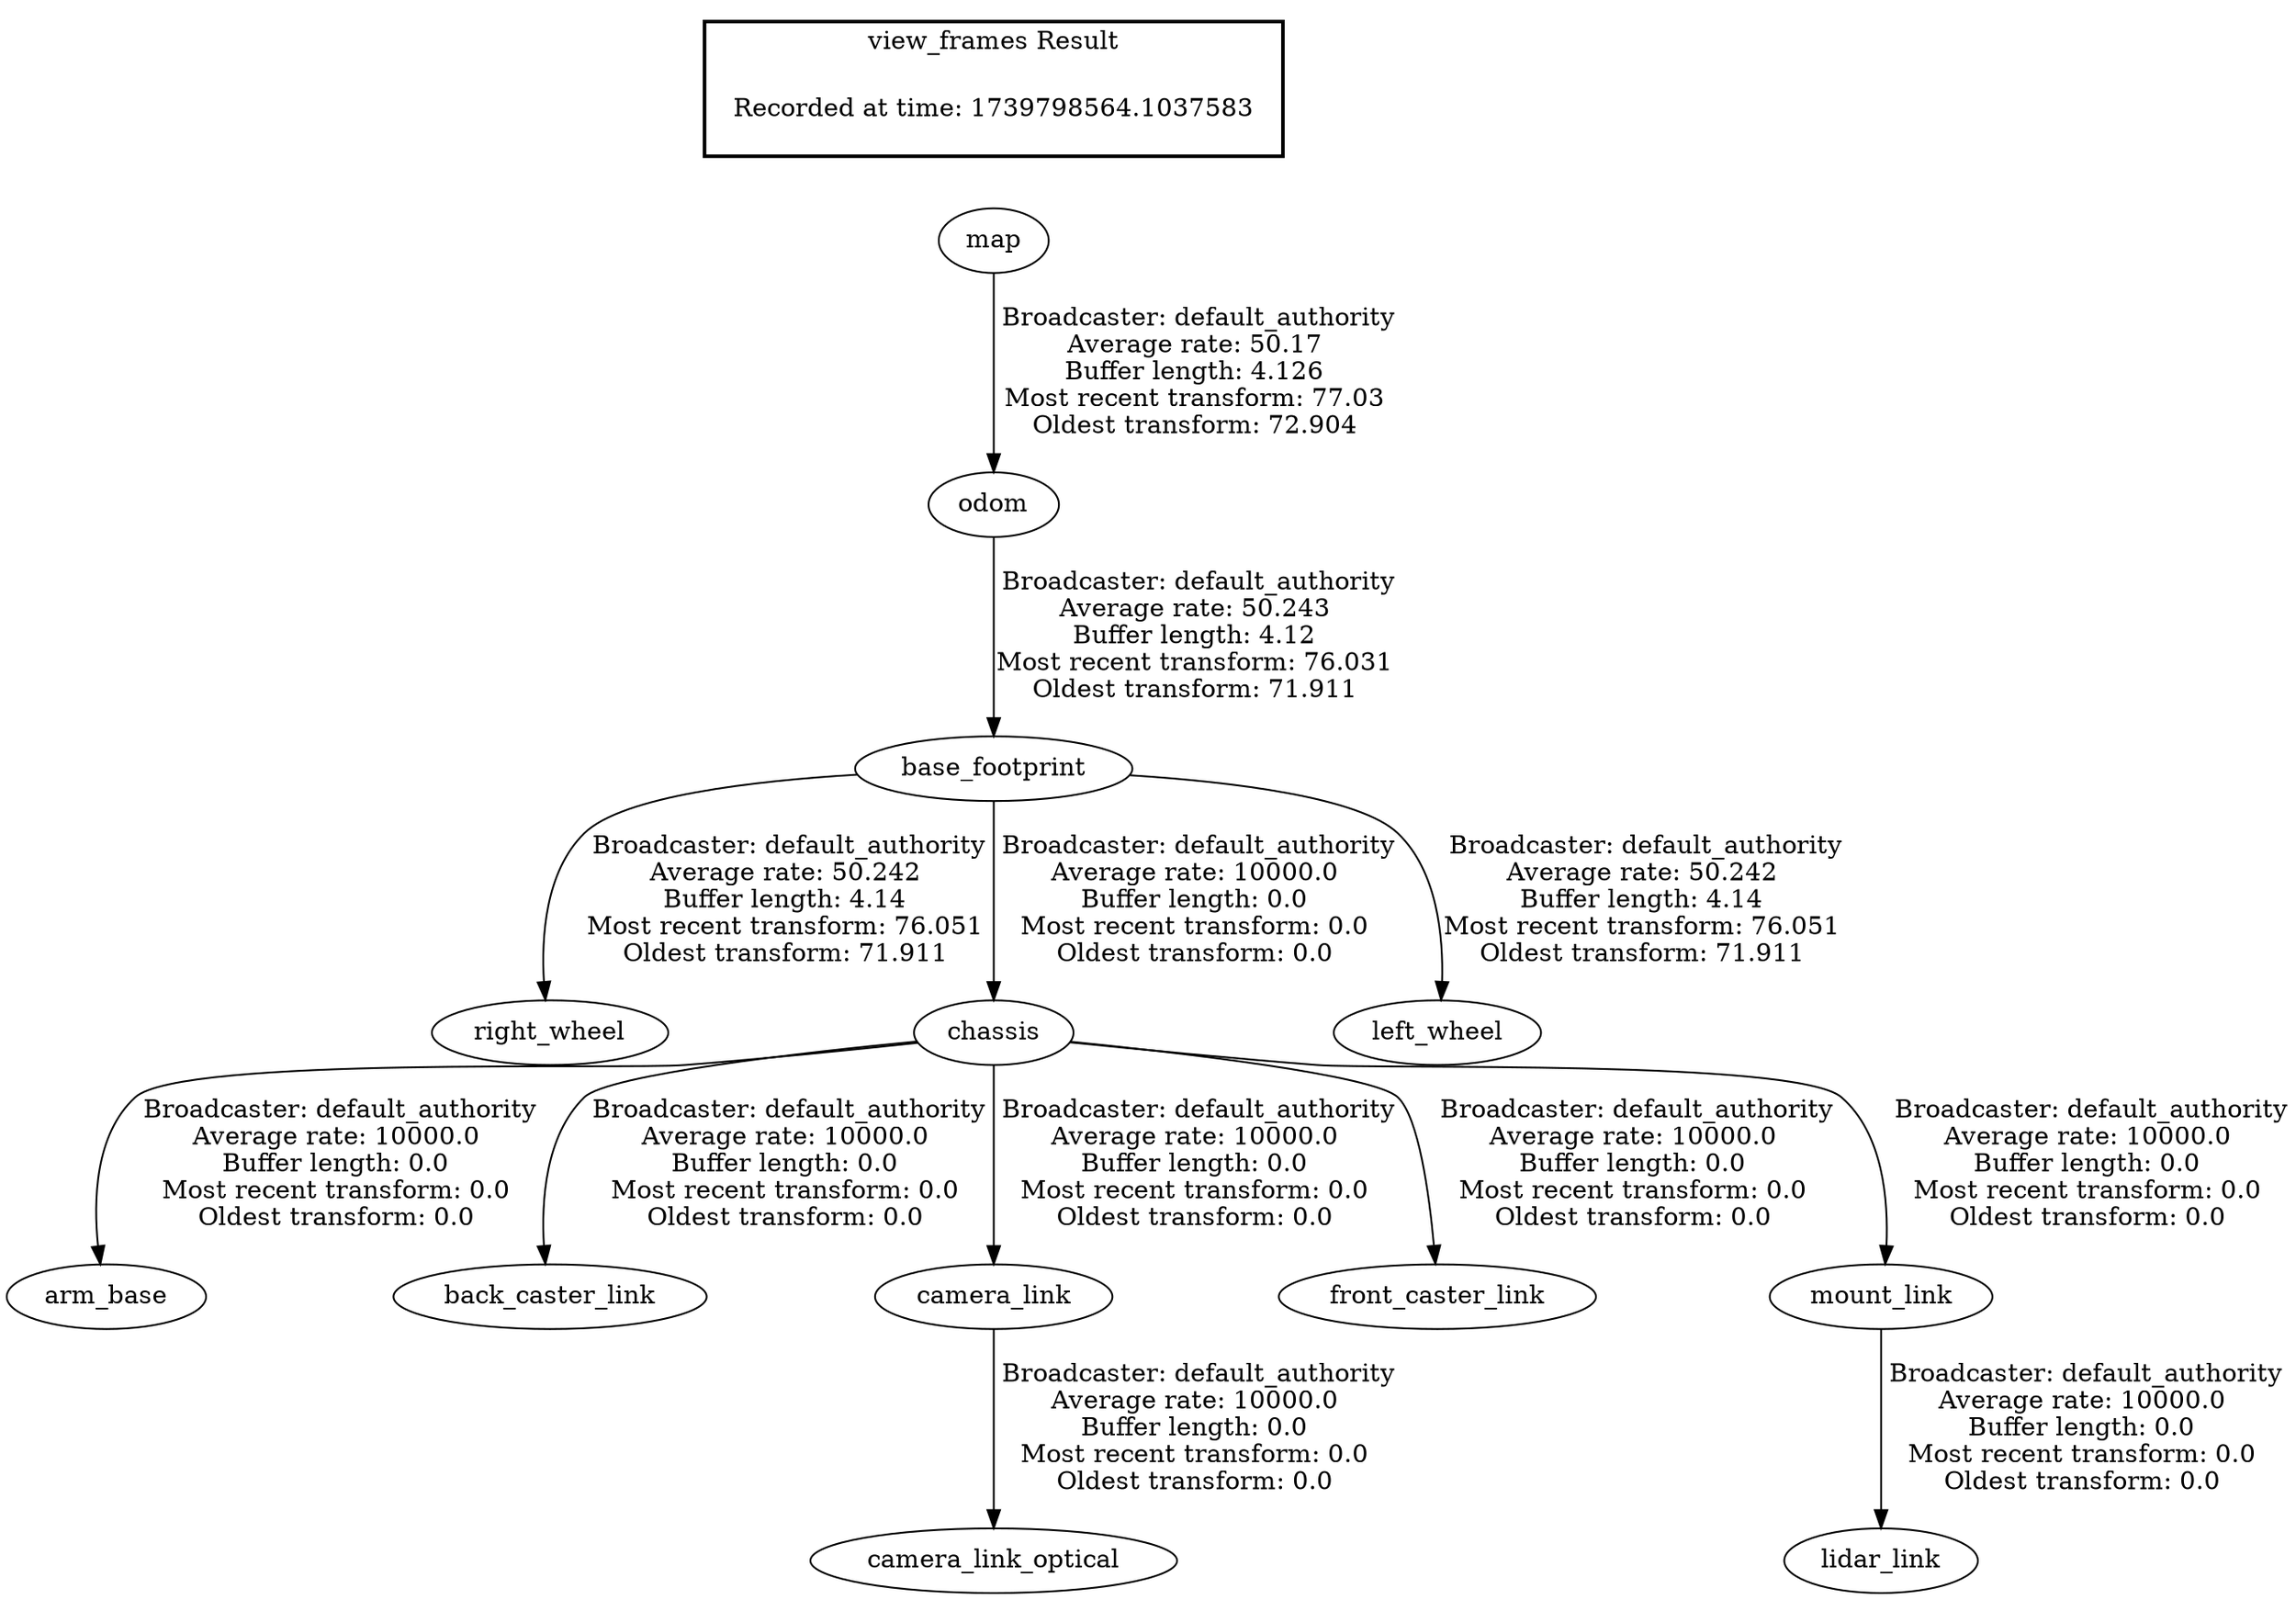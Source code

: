 digraph G {
"base_footprint" -> "right_wheel"[label=" Broadcaster: default_authority\nAverage rate: 50.242\nBuffer length: 4.14\nMost recent transform: 76.051\nOldest transform: 71.911\n"];
"odom" -> "base_footprint"[label=" Broadcaster: default_authority\nAverage rate: 50.243\nBuffer length: 4.12\nMost recent transform: 76.031\nOldest transform: 71.911\n"];
"chassis" -> "arm_base"[label=" Broadcaster: default_authority\nAverage rate: 10000.0\nBuffer length: 0.0\nMost recent transform: 0.0\nOldest transform: 0.0\n"];
"base_footprint" -> "chassis"[label=" Broadcaster: default_authority\nAverage rate: 10000.0\nBuffer length: 0.0\nMost recent transform: 0.0\nOldest transform: 0.0\n"];
"chassis" -> "back_caster_link"[label=" Broadcaster: default_authority\nAverage rate: 10000.0\nBuffer length: 0.0\nMost recent transform: 0.0\nOldest transform: 0.0\n"];
"chassis" -> "camera_link"[label=" Broadcaster: default_authority\nAverage rate: 10000.0\nBuffer length: 0.0\nMost recent transform: 0.0\nOldest transform: 0.0\n"];
"camera_link" -> "camera_link_optical"[label=" Broadcaster: default_authority\nAverage rate: 10000.0\nBuffer length: 0.0\nMost recent transform: 0.0\nOldest transform: 0.0\n"];
"chassis" -> "front_caster_link"[label=" Broadcaster: default_authority\nAverage rate: 10000.0\nBuffer length: 0.0\nMost recent transform: 0.0\nOldest transform: 0.0\n"];
"mount_link" -> "lidar_link"[label=" Broadcaster: default_authority\nAverage rate: 10000.0\nBuffer length: 0.0\nMost recent transform: 0.0\nOldest transform: 0.0\n"];
"chassis" -> "mount_link"[label=" Broadcaster: default_authority\nAverage rate: 10000.0\nBuffer length: 0.0\nMost recent transform: 0.0\nOldest transform: 0.0\n"];
"base_footprint" -> "left_wheel"[label=" Broadcaster: default_authority\nAverage rate: 50.242\nBuffer length: 4.14\nMost recent transform: 76.051\nOldest transform: 71.911\n"];
"map" -> "odom"[label=" Broadcaster: default_authority\nAverage rate: 50.17\nBuffer length: 4.126\nMost recent transform: 77.03\nOldest transform: 72.904\n"];
edge [style=invis];
 subgraph cluster_legend { style=bold; color=black; label ="view_frames Result";
"Recorded at time: 1739798564.1037583"[ shape=plaintext ] ;
}->"map";
}